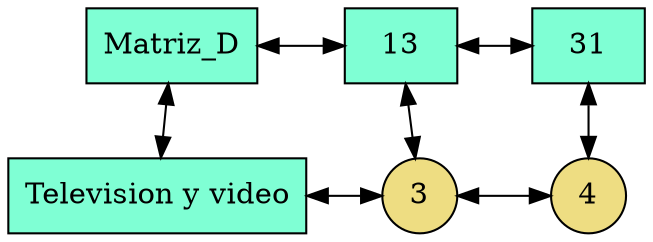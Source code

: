 digraph {
rankdir = BT;
node [shape=rectangle style=filled];
graph[ nodesep = 0.5];
{ rank=same; nodoMatriz_D; nodo13;}
 { rank=same; nodo13; nodo31;}
 { rank=same; nodoTelevision_y_video; nodo13Television_y_video;}
 { rank=same; nodo13Television_y_video; nodo31Television_y_video;}
 nodoMatriz_D [label="Matriz_D" fillcolor=aquamarine]
nodo13 [label="13" fillcolor=aquamarine]
nodoMatriz_D->nodo13 [dir=both]
nodo31 [label="31" fillcolor=aquamarine]
nodo13->nodo31 [dir=both]
nodoTelevision_y_video [label="Television y video" fillcolor=aquamarine]
nodoTelevision_y_video->nodoMatriz_D [dir=both]
nodo13Television_y_video [label="3" shape=circle fillcolor=lightgoldenrod]
nodo13Television_y_video->nodo13 [dir=both]
nodoTelevision_y_video->nodo13Television_y_video [constraint=false; dir=both]
nodo31Television_y_video [label="4" shape=circle fillcolor=lightgoldenrod]
nodo31Television_y_video->nodo31 [dir=both]
nodo13Television_y_video->nodo31Television_y_video [constraint=false; dir=both]
{ rank=same; nodoMatriz_D; nodo13; nodo31; }
 }